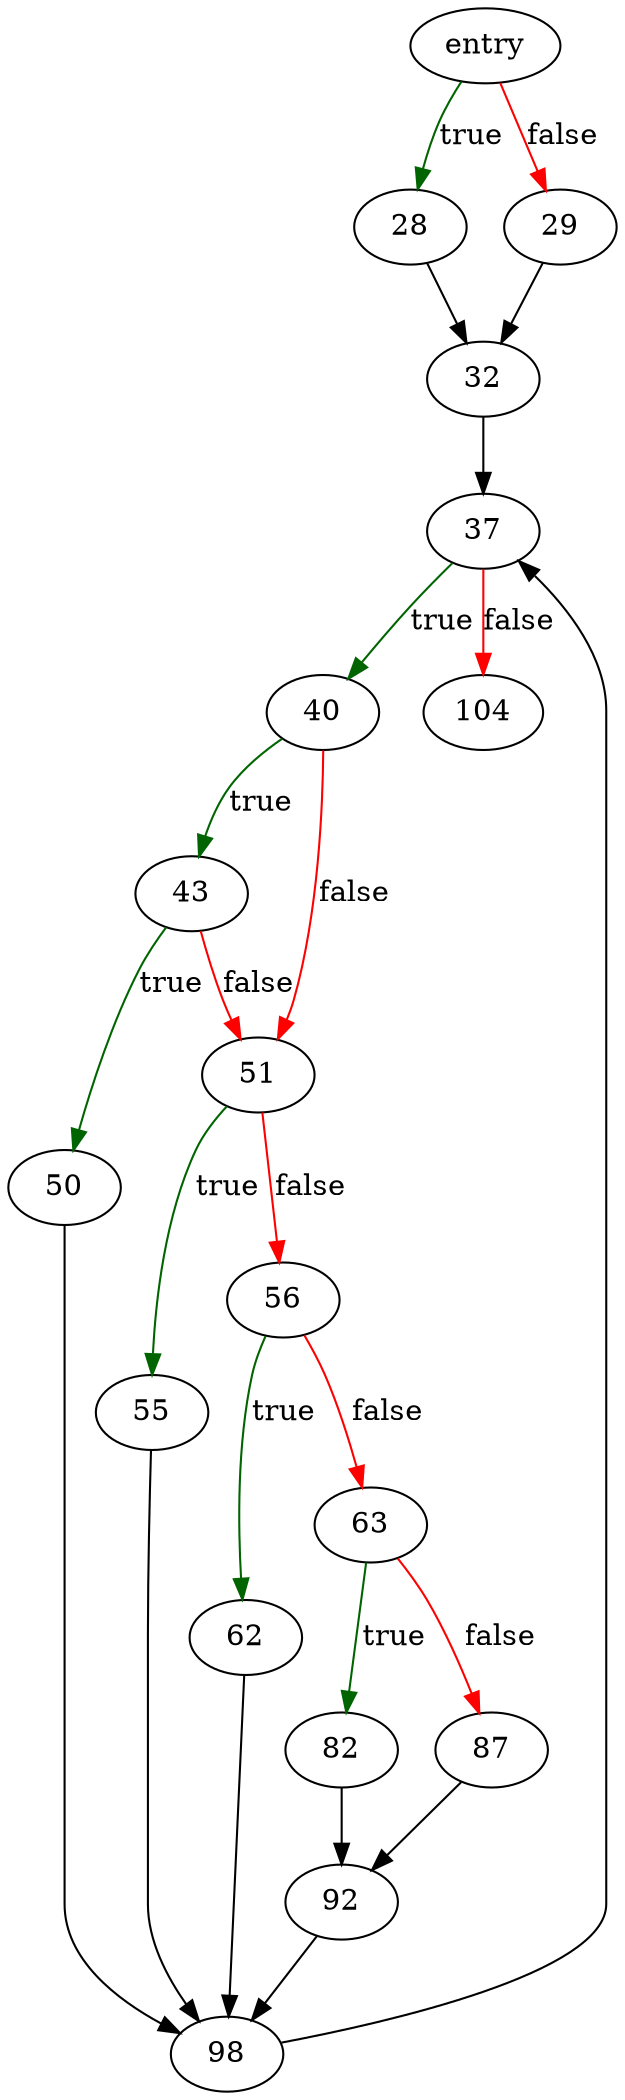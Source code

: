 digraph "sqlite3GenerateRowIndexDelete" {
	// Node definitions.
	6 [label=entry];
	28;
	29;
	32;
	37;
	40;
	43;
	50;
	51;
	55;
	56;
	62;
	63;
	82;
	87;
	92;
	98;
	104;

	// Edge definitions.
	6 -> 28 [
		color=darkgreen
		label=true
	];
	6 -> 29 [
		color=red
		label=false
	];
	28 -> 32;
	29 -> 32;
	32 -> 37;
	37 -> 40 [
		color=darkgreen
		label=true
	];
	37 -> 104 [
		color=red
		label=false
	];
	40 -> 43 [
		color=darkgreen
		label=true
	];
	40 -> 51 [
		color=red
		label=false
	];
	43 -> 50 [
		color=darkgreen
		label=true
	];
	43 -> 51 [
		color=red
		label=false
	];
	50 -> 98;
	51 -> 55 [
		color=darkgreen
		label=true
	];
	51 -> 56 [
		color=red
		label=false
	];
	55 -> 98;
	56 -> 62 [
		color=darkgreen
		label=true
	];
	56 -> 63 [
		color=red
		label=false
	];
	62 -> 98;
	63 -> 82 [
		color=darkgreen
		label=true
	];
	63 -> 87 [
		color=red
		label=false
	];
	82 -> 92;
	87 -> 92;
	92 -> 98;
	98 -> 37;
}